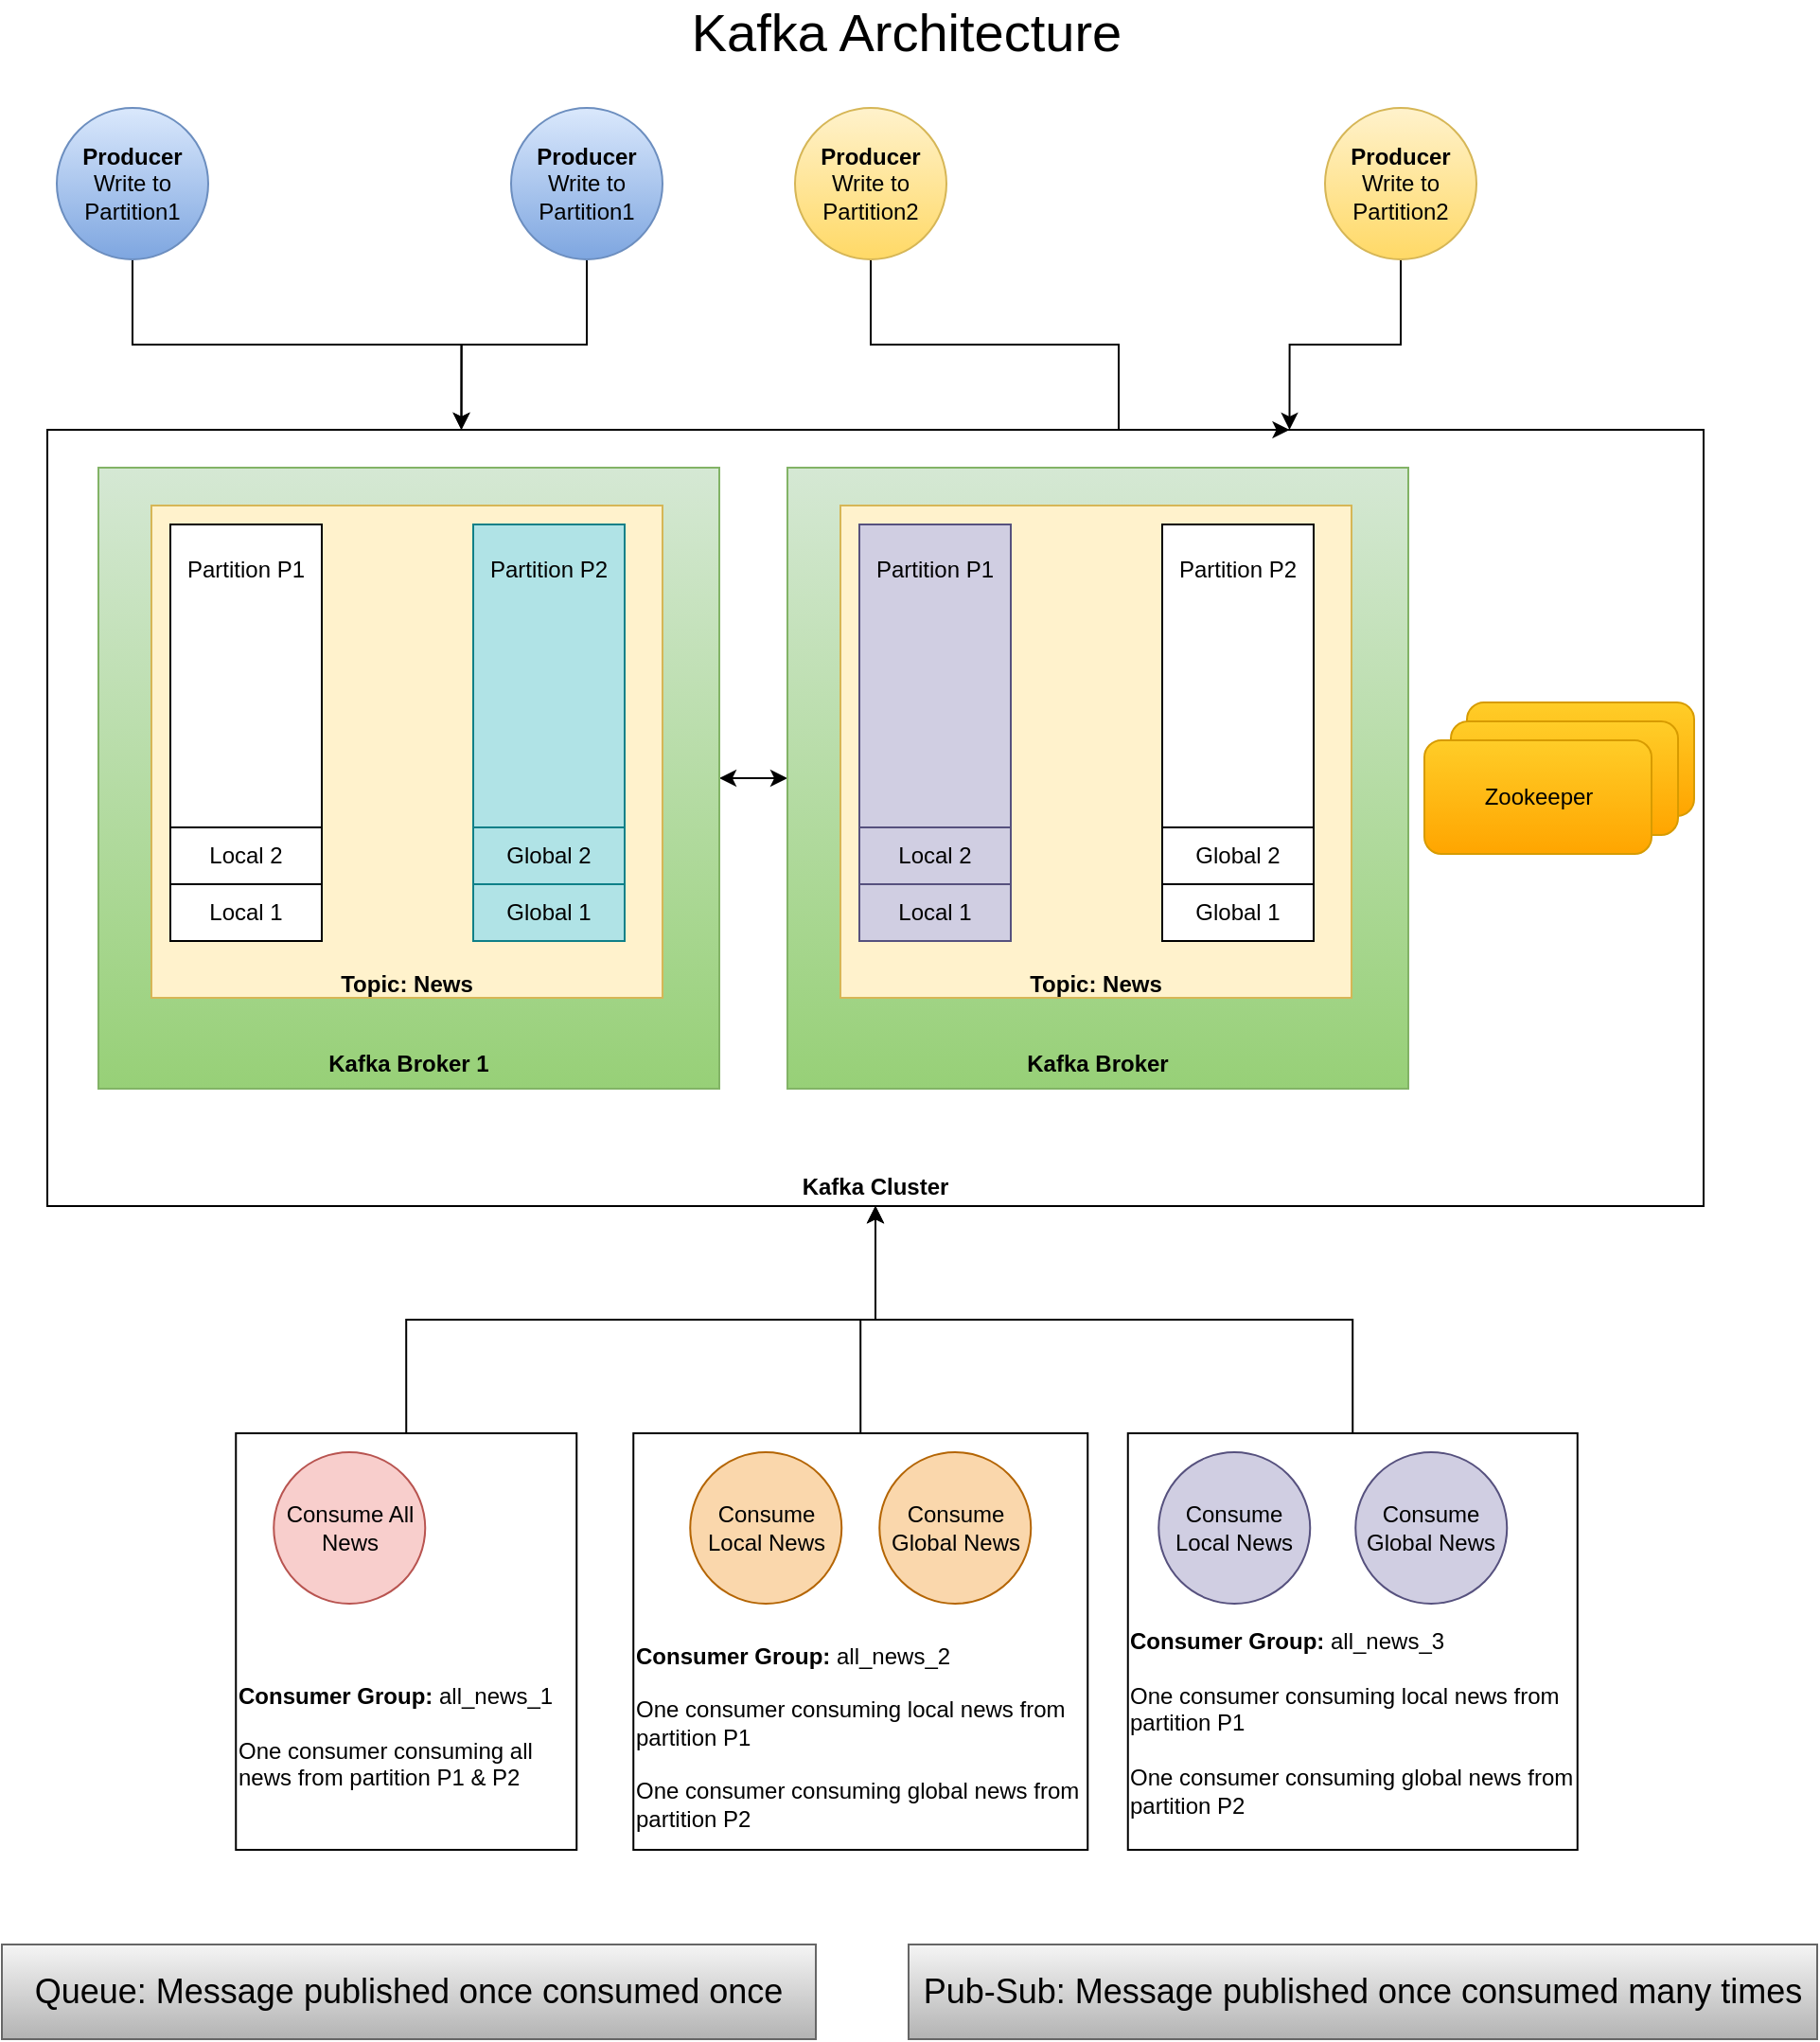 <mxfile version="12.6.5" type="device"><diagram id="PH9-DNLGIZ719z8Zsi9O" name="Page-1"><mxGraphModel dx="922" dy="710" grid="1" gridSize="10" guides="1" tooltips="1" connect="1" arrows="1" fold="1" page="1" pageScale="1" pageWidth="500" pageHeight="1200" math="0" shadow="0"><root><mxCell id="0"/><mxCell id="1" parent="0"/><mxCell id="gKBGdEoBRovCCw0v8CRP-51" value="&lt;br&gt;&lt;br&gt;&lt;br&gt;&lt;br&gt;&lt;br&gt;&lt;br&gt;&lt;br&gt;&lt;br&gt;&lt;br&gt;&lt;br&gt;&lt;br&gt;&lt;br&gt;&lt;br&gt;&lt;br&gt;&lt;br&gt;&lt;br&gt;&lt;br&gt;&lt;br&gt;&lt;br&gt;&lt;br&gt;&lt;br&gt;&lt;br&gt;&lt;br&gt;&lt;br&gt;&lt;br&gt;&lt;br&gt;&lt;br&gt;&lt;b&gt;Kafka Cluster&lt;/b&gt;" style="rounded=0;whiteSpace=wrap;html=1;" parent="1" vertex="1"><mxGeometry x="45" y="250" width="875" height="410" as="geometry"/></mxCell><mxCell id="gKBGdEoBRovCCw0v8CRP-52" style="edgeStyle=orthogonalEdgeStyle;rounded=0;orthogonalLoop=1;jettySize=auto;html=1;exitX=0.5;exitY=0;exitDx=0;exitDy=0;entryX=0.5;entryY=1;entryDx=0;entryDy=0;" parent="1" source="gKBGdEoBRovCCw0v8CRP-26" target="gKBGdEoBRovCCw0v8CRP-51" edge="1"><mxGeometry relative="1" as="geometry"/></mxCell><mxCell id="gKBGdEoBRovCCw0v8CRP-26" value="&lt;br&gt;&lt;br&gt;&lt;br&gt;&lt;br&gt;&lt;br&gt;&lt;br&gt;&lt;br&gt;&lt;div style=&quot;text-align: left&quot;&gt;&lt;b&gt;Consumer Group:&lt;/b&gt; all_news_1&lt;/div&gt;&lt;div style=&quot;text-align: left&quot;&gt;&lt;br&gt;&lt;/div&gt;&lt;div style=&quot;text-align: left&quot;&gt;&lt;span&gt;One consumer consuming all news from partition P1 &amp;amp; P2&lt;/span&gt;&lt;/div&gt;" style="rounded=0;whiteSpace=wrap;html=1;" parent="1" vertex="1"><mxGeometry x="144.63" y="780" width="180" height="220" as="geometry"/></mxCell><mxCell id="gKBGdEoBRovCCw0v8CRP-55" style="edgeStyle=orthogonalEdgeStyle;rounded=0;orthogonalLoop=1;jettySize=auto;html=1;exitX=1;exitY=0.5;exitDx=0;exitDy=0;entryX=0;entryY=0.5;entryDx=0;entryDy=0;startArrow=classic;startFill=1;" parent="1" source="gKBGdEoBRovCCw0v8CRP-3" target="gKBGdEoBRovCCw0v8CRP-43" edge="1"><mxGeometry relative="1" as="geometry"/></mxCell><mxCell id="gKBGdEoBRovCCw0v8CRP-3" value="&lt;br&gt;&lt;br&gt;&lt;br&gt;&lt;br&gt;&lt;br&gt;&lt;br&gt;&lt;br&gt;&lt;br&gt;&lt;br&gt;&lt;br&gt;&lt;br&gt;&lt;br&gt;&lt;br&gt;&lt;br&gt;&lt;br&gt;&lt;br&gt;&lt;br&gt;&lt;br&gt;&lt;br&gt;&lt;br&gt;&lt;br&gt;&lt;b&gt;Kafka Broker 1&lt;/b&gt;" style="whiteSpace=wrap;html=1;aspect=fixed;fillColor=#d5e8d4;strokeColor=#82b366;gradientColor=#97d077;" parent="1" vertex="1"><mxGeometry x="72" y="270" width="328" height="328" as="geometry"/></mxCell><mxCell id="gKBGdEoBRovCCw0v8CRP-14" value="&lt;br&gt;&lt;br&gt;&lt;br&gt;&lt;br&gt;&lt;br&gt;&lt;br&gt;&lt;br&gt;&lt;br&gt;&lt;br&gt;&lt;br&gt;&lt;br&gt;&lt;br&gt;&lt;br&gt;&lt;br&gt;&lt;br&gt;&lt;br&gt;&lt;br&gt;&lt;b&gt;Topic: News&lt;/b&gt;" style="rounded=0;whiteSpace=wrap;html=1;fillColor=#fff2cc;strokeColor=#d6b656;" parent="1" vertex="1"><mxGeometry x="100" y="290" width="270" height="260" as="geometry"/></mxCell><mxCell id="gKBGdEoBRovCCw0v8CRP-57" style="edgeStyle=orthogonalEdgeStyle;rounded=0;orthogonalLoop=1;jettySize=auto;html=1;exitX=0.5;exitY=1;exitDx=0;exitDy=0;entryX=0.25;entryY=0;entryDx=0;entryDy=0;startArrow=none;startFill=0;" parent="1" source="gKBGdEoBRovCCw0v8CRP-1" target="gKBGdEoBRovCCw0v8CRP-51" edge="1"><mxGeometry relative="1" as="geometry"/></mxCell><mxCell id="gKBGdEoBRovCCw0v8CRP-1" value="&lt;b&gt;Producer&lt;/b&gt;&lt;br&gt;Write to Partition1" style="ellipse;whiteSpace=wrap;html=1;aspect=fixed;fillColor=#dae8fc;strokeColor=#6c8ebf;gradientColor=#7ea6e0;" parent="1" vertex="1"><mxGeometry x="50" y="80" width="80" height="80" as="geometry"/></mxCell><mxCell id="gKBGdEoBRovCCw0v8CRP-59" style="edgeStyle=orthogonalEdgeStyle;rounded=0;orthogonalLoop=1;jettySize=auto;html=1;exitX=0.5;exitY=1;exitDx=0;exitDy=0;entryX=0.75;entryY=0;entryDx=0;entryDy=0;startArrow=none;startFill=0;" parent="1" source="gKBGdEoBRovCCw0v8CRP-2" target="gKBGdEoBRovCCw0v8CRP-51" edge="1"><mxGeometry relative="1" as="geometry"><Array as="points"><mxPoint x="480" y="205"/><mxPoint x="611" y="205"/></Array></mxGeometry></mxCell><mxCell id="gKBGdEoBRovCCw0v8CRP-2" value="&lt;b&gt;Producer&lt;/b&gt;&lt;br&gt;Write to Partition2" style="ellipse;whiteSpace=wrap;html=1;aspect=fixed;fillColor=#fff2cc;strokeColor=#d6b656;gradientColor=#ffd966;" parent="1" vertex="1"><mxGeometry x="440" y="80" width="80" height="80" as="geometry"/></mxCell><mxCell id="gKBGdEoBRovCCw0v8CRP-4" value="Partition P1&lt;br&gt;&lt;br&gt;&lt;br&gt;&lt;br&gt;&lt;br&gt;&lt;br&gt;&lt;br&gt;&lt;br&gt;&lt;br&gt;&lt;br&gt;&lt;br&gt;&lt;br&gt;&lt;br&gt;" style="rounded=0;whiteSpace=wrap;html=1;" parent="1" vertex="1"><mxGeometry x="110" y="300" width="80" height="220" as="geometry"/></mxCell><mxCell id="gKBGdEoBRovCCw0v8CRP-12" value="Local 1" style="rounded=0;whiteSpace=wrap;html=1;" parent="1" vertex="1"><mxGeometry x="110" y="490" width="80" height="30" as="geometry"/></mxCell><mxCell id="gKBGdEoBRovCCw0v8CRP-13" value="Local 2" style="rounded=0;whiteSpace=wrap;html=1;" parent="1" vertex="1"><mxGeometry x="110" y="460" width="80" height="30" as="geometry"/></mxCell><mxCell id="gKBGdEoBRovCCw0v8CRP-15" value="Partition P2&lt;br&gt;&lt;br&gt;&lt;br&gt;&lt;br&gt;&lt;br&gt;&lt;br&gt;&lt;br&gt;&lt;br&gt;&lt;br&gt;&lt;br&gt;&lt;br&gt;&lt;br&gt;&lt;br&gt;" style="rounded=0;whiteSpace=wrap;html=1;fillColor=#b0e3e6;strokeColor=#0e8088;" parent="1" vertex="1"><mxGeometry x="270" y="300" width="80" height="220" as="geometry"/></mxCell><mxCell id="gKBGdEoBRovCCw0v8CRP-16" value="Global 1" style="rounded=0;whiteSpace=wrap;html=1;fillColor=#b0e3e6;strokeColor=#0e8088;" parent="1" vertex="1"><mxGeometry x="270" y="490" width="80" height="30" as="geometry"/></mxCell><mxCell id="gKBGdEoBRovCCw0v8CRP-17" value="Global 2" style="rounded=0;whiteSpace=wrap;html=1;fillColor=#b0e3e6;strokeColor=#0e8088;" parent="1" vertex="1"><mxGeometry x="270" y="460" width="80" height="30" as="geometry"/></mxCell><mxCell id="gKBGdEoBRovCCw0v8CRP-58" style="edgeStyle=orthogonalEdgeStyle;rounded=0;orthogonalLoop=1;jettySize=auto;html=1;entryX=0.25;entryY=0;entryDx=0;entryDy=0;startArrow=none;startFill=0;" parent="1" source="gKBGdEoBRovCCw0v8CRP-20" target="gKBGdEoBRovCCw0v8CRP-51" edge="1"><mxGeometry relative="1" as="geometry"/></mxCell><mxCell id="gKBGdEoBRovCCw0v8CRP-20" value="&lt;b&gt;Producer&lt;/b&gt;&lt;br&gt;Write to Partition1" style="ellipse;whiteSpace=wrap;html=1;aspect=fixed;fillColor=#dae8fc;strokeColor=#6c8ebf;gradientColor=#7ea6e0;" parent="1" vertex="1"><mxGeometry x="290" y="80" width="80" height="80" as="geometry"/></mxCell><mxCell id="gKBGdEoBRovCCw0v8CRP-60" style="edgeStyle=orthogonalEdgeStyle;rounded=0;orthogonalLoop=1;jettySize=auto;html=1;entryX=0.75;entryY=0;entryDx=0;entryDy=0;startArrow=none;startFill=0;" parent="1" source="gKBGdEoBRovCCw0v8CRP-22" target="gKBGdEoBRovCCw0v8CRP-51" edge="1"><mxGeometry relative="1" as="geometry"/></mxCell><mxCell id="gKBGdEoBRovCCw0v8CRP-22" value="&lt;b&gt;Producer&lt;/b&gt;&lt;br&gt;Write to Partition2" style="ellipse;whiteSpace=wrap;html=1;aspect=fixed;fillColor=#fff2cc;strokeColor=#d6b656;gradientColor=#ffd966;" parent="1" vertex="1"><mxGeometry x="720" y="80" width="80" height="80" as="geometry"/></mxCell><mxCell id="gKBGdEoBRovCCw0v8CRP-24" value="Consume All News" style="ellipse;whiteSpace=wrap;html=1;aspect=fixed;fillColor=#f8cecc;strokeColor=#b85450;" parent="1" vertex="1"><mxGeometry x="164.63" y="790" width="80" height="80" as="geometry"/></mxCell><mxCell id="gKBGdEoBRovCCw0v8CRP-33" style="edgeStyle=orthogonalEdgeStyle;rounded=0;orthogonalLoop=1;jettySize=auto;html=1;exitX=0.5;exitY=0;exitDx=0;exitDy=0;entryX=0.5;entryY=1;entryDx=0;entryDy=0;" parent="1" source="gKBGdEoBRovCCw0v8CRP-27" target="gKBGdEoBRovCCw0v8CRP-51" edge="1"><mxGeometry relative="1" as="geometry"><mxPoint x="230" y="602" as="targetPoint"/></mxGeometry></mxCell><mxCell id="gKBGdEoBRovCCw0v8CRP-27" value="&lt;br&gt;&lt;br&gt;&lt;br&gt;&lt;br&gt;&lt;br&gt;&lt;br&gt;&lt;br&gt;&lt;div style=&quot;text-align: left&quot;&gt;&lt;b&gt;Consumer Group:&lt;/b&gt; all_news_2&lt;/div&gt;&lt;div style=&quot;text-align: left&quot;&gt;&lt;span&gt;&lt;br&gt;&lt;/span&gt;&lt;/div&gt;&lt;div style=&quot;text-align: left&quot;&gt;&lt;span&gt;One consumer consuming local news from partition P1&lt;/span&gt;&lt;/div&gt;&lt;div style=&quot;text-align: left&quot;&gt;&lt;span&gt;&lt;br&gt;&lt;/span&gt;&lt;/div&gt;&lt;div style=&quot;text-align: left&quot;&gt;&lt;span&gt;One consumer consuming global news from partition P2&lt;/span&gt;&lt;/div&gt;" style="rounded=0;whiteSpace=wrap;html=1;" parent="1" vertex="1"><mxGeometry x="354.63" y="780" width="240" height="220" as="geometry"/></mxCell><mxCell id="gKBGdEoBRovCCw0v8CRP-43" value="&lt;br&gt;&lt;br&gt;&lt;br&gt;&lt;br&gt;&lt;br&gt;&lt;br&gt;&lt;br&gt;&lt;br&gt;&lt;br&gt;&lt;br&gt;&lt;br&gt;&lt;br&gt;&lt;br&gt;&lt;br&gt;&lt;br&gt;&lt;br&gt;&lt;br&gt;&lt;br&gt;&lt;br&gt;&lt;br&gt;&lt;br&gt;&lt;b&gt;Kafka Broker&lt;/b&gt;" style="whiteSpace=wrap;html=1;aspect=fixed;fillColor=#d5e8d4;strokeColor=#82b366;gradientColor=#97d077;" parent="1" vertex="1"><mxGeometry x="436" y="270" width="328" height="328" as="geometry"/></mxCell><mxCell id="gKBGdEoBRovCCw0v8CRP-44" value="&lt;br&gt;&lt;br&gt;&lt;br&gt;&lt;br&gt;&lt;br&gt;&lt;br&gt;&lt;br&gt;&lt;br&gt;&lt;br&gt;&lt;br&gt;&lt;br&gt;&lt;br&gt;&lt;br&gt;&lt;br&gt;&lt;br&gt;&lt;br&gt;&lt;br&gt;&lt;b&gt;Topic: News&lt;/b&gt;" style="rounded=0;whiteSpace=wrap;html=1;fillColor=#fff2cc;strokeColor=#d6b656;" parent="1" vertex="1"><mxGeometry x="464" y="290" width="270" height="260" as="geometry"/></mxCell><mxCell id="gKBGdEoBRovCCw0v8CRP-45" value="Partition P1&lt;br&gt;&lt;br&gt;&lt;br&gt;&lt;br&gt;&lt;br&gt;&lt;br&gt;&lt;br&gt;&lt;br&gt;&lt;br&gt;&lt;br&gt;&lt;br&gt;&lt;br&gt;&lt;br&gt;" style="rounded=0;whiteSpace=wrap;html=1;fillColor=#d0cee2;strokeColor=#56517e;" parent="1" vertex="1"><mxGeometry x="474" y="300" width="80" height="220" as="geometry"/></mxCell><mxCell id="gKBGdEoBRovCCw0v8CRP-46" value="Local 1" style="rounded=0;whiteSpace=wrap;html=1;fillColor=#d0cee2;strokeColor=#56517e;" parent="1" vertex="1"><mxGeometry x="474" y="490" width="80" height="30" as="geometry"/></mxCell><mxCell id="gKBGdEoBRovCCw0v8CRP-47" value="Local 2" style="rounded=0;whiteSpace=wrap;html=1;fillColor=#d0cee2;strokeColor=#56517e;" parent="1" vertex="1"><mxGeometry x="474" y="460" width="80" height="30" as="geometry"/></mxCell><mxCell id="gKBGdEoBRovCCw0v8CRP-48" value="Partition P2&lt;br&gt;&lt;br&gt;&lt;br&gt;&lt;br&gt;&lt;br&gt;&lt;br&gt;&lt;br&gt;&lt;br&gt;&lt;br&gt;&lt;br&gt;&lt;br&gt;&lt;br&gt;&lt;br&gt;" style="rounded=0;whiteSpace=wrap;html=1;" parent="1" vertex="1"><mxGeometry x="634" y="300" width="80" height="220" as="geometry"/></mxCell><mxCell id="gKBGdEoBRovCCw0v8CRP-49" value="Global 1" style="rounded=0;whiteSpace=wrap;html=1;" parent="1" vertex="1"><mxGeometry x="634" y="490" width="80" height="30" as="geometry"/></mxCell><mxCell id="gKBGdEoBRovCCw0v8CRP-50" value="Global 2" style="rounded=0;whiteSpace=wrap;html=1;" parent="1" vertex="1"><mxGeometry x="634" y="460" width="80" height="30" as="geometry"/></mxCell><mxCell id="gKBGdEoBRovCCw0v8CRP-62" value="Consume Local News" style="ellipse;whiteSpace=wrap;html=1;aspect=fixed;fillColor=#fad7ac;strokeColor=#b46504;" parent="1" vertex="1"><mxGeometry x="384.63" y="790" width="80" height="80" as="geometry"/></mxCell><mxCell id="gKBGdEoBRovCCw0v8CRP-63" value="Consume Global News" style="ellipse;whiteSpace=wrap;html=1;aspect=fixed;fillColor=#fad7ac;strokeColor=#b46504;" parent="1" vertex="1"><mxGeometry x="484.63" y="790" width="80" height="80" as="geometry"/></mxCell><mxCell id="gKBGdEoBRovCCw0v8CRP-64" value="&lt;font style=&quot;font-size: 18px&quot;&gt;Queue: Message published once consumed once&lt;/font&gt;" style="text;html=1;strokeColor=#666666;fillColor=#f5f5f5;align=center;verticalAlign=middle;whiteSpace=wrap;rounded=0;gradientColor=#b3b3b3;" parent="1" vertex="1"><mxGeometry x="21" y="1050" width="430" height="50" as="geometry"/></mxCell><mxCell id="gKBGdEoBRovCCw0v8CRP-65" value="&lt;font style=&quot;font-size: 18px&quot;&gt;Pub-Sub: Message published once consumed many times&lt;/font&gt;" style="text;html=1;strokeColor=#666666;fillColor=#f5f5f5;align=center;verticalAlign=middle;whiteSpace=wrap;rounded=0;gradientColor=#b3b3b3;" parent="1" vertex="1"><mxGeometry x="500" y="1050" width="480" height="50" as="geometry"/></mxCell><mxCell id="gKBGdEoBRovCCw0v8CRP-69" style="edgeStyle=orthogonalEdgeStyle;rounded=0;orthogonalLoop=1;jettySize=auto;html=1;exitX=0.5;exitY=0;exitDx=0;exitDy=0;entryX=0.5;entryY=1;entryDx=0;entryDy=0;startArrow=none;startFill=0;" parent="1" source="gKBGdEoBRovCCw0v8CRP-66" target="gKBGdEoBRovCCw0v8CRP-51" edge="1"><mxGeometry relative="1" as="geometry"/></mxCell><mxCell id="gKBGdEoBRovCCw0v8CRP-66" value="&lt;br&gt;&lt;br&gt;&lt;br&gt;&lt;br&gt;&lt;br&gt;&lt;br&gt;&lt;br&gt;&lt;div style=&quot;text-align: left&quot;&gt;&lt;b&gt;Consumer Group:&lt;/b&gt; all_news_3&lt;/div&gt;&lt;div style=&quot;text-align: left&quot;&gt;&lt;span&gt;&lt;br&gt;&lt;/span&gt;&lt;/div&gt;&lt;div style=&quot;text-align: left&quot;&gt;&lt;span&gt;One consumer consuming local news from partition P1&lt;/span&gt;&lt;/div&gt;&lt;div style=&quot;text-align: left&quot;&gt;&lt;span&gt;&lt;br&gt;&lt;/span&gt;&lt;/div&gt;&lt;div style=&quot;text-align: left&quot;&gt;&lt;span&gt;One consumer consuming global news from partition P2&lt;/span&gt;&lt;/div&gt;&lt;div style=&quot;text-align: left&quot;&gt;&lt;br&gt;&lt;/div&gt;" style="rounded=0;whiteSpace=wrap;html=1;" parent="1" vertex="1"><mxGeometry x="615.88" y="780" width="237.5" height="220" as="geometry"/></mxCell><mxCell id="gKBGdEoBRovCCw0v8CRP-67" value="Consume Local News" style="ellipse;whiteSpace=wrap;html=1;aspect=fixed;fillColor=#d0cee2;strokeColor=#56517e;" parent="1" vertex="1"><mxGeometry x="632.13" y="790" width="80" height="80" as="geometry"/></mxCell><mxCell id="gKBGdEoBRovCCw0v8CRP-68" value="Consume Global News" style="ellipse;whiteSpace=wrap;html=1;aspect=fixed;fillColor=#d0cee2;strokeColor=#56517e;" parent="1" vertex="1"><mxGeometry x="736.13" y="790" width="80" height="80" as="geometry"/></mxCell><mxCell id="gKBGdEoBRovCCw0v8CRP-72" value="Zookeeper" style="rounded=1;whiteSpace=wrap;html=1;strokeColor=#d79b00;gradientColor=#ffa500;fillColor=#ffcd28;" parent="1" vertex="1"><mxGeometry x="795" y="394" width="120" height="60" as="geometry"/></mxCell><mxCell id="gKBGdEoBRovCCw0v8CRP-76" value="Zookeeper" style="rounded=1;whiteSpace=wrap;html=1;strokeColor=#d79b00;gradientColor=#ffa500;fillColor=#ffcd28;" parent="1" vertex="1"><mxGeometry x="786.5" y="404" width="120" height="60" as="geometry"/></mxCell><mxCell id="gKBGdEoBRovCCw0v8CRP-75" value="Zookeeper" style="rounded=1;whiteSpace=wrap;html=1;strokeColor=#d79b00;gradientColor=#ffa500;fillColor=#ffcd28;" parent="1" vertex="1"><mxGeometry x="772.5" y="414" width="120" height="60" as="geometry"/></mxCell><mxCell id="gKBGdEoBRovCCw0v8CRP-78" value="&lt;font style=&quot;font-size: 28px&quot;&gt;Kafka Architecture&lt;/font&gt;" style="text;html=1;strokeColor=none;fillColor=none;align=center;verticalAlign=middle;whiteSpace=wrap;rounded=0;" parent="1" vertex="1"><mxGeometry x="364" y="30" width="270" height="20" as="geometry"/></mxCell></root></mxGraphModel></diagram></mxfile>